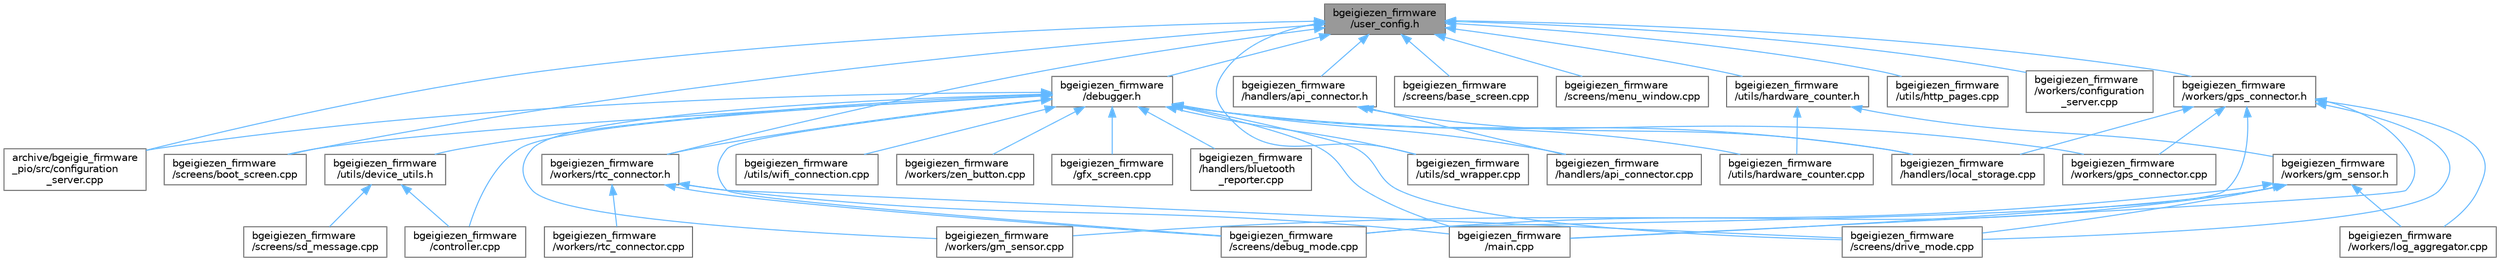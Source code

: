 digraph "bgeigiezen_firmware/user_config.h"
{
 // LATEX_PDF_SIZE
  bgcolor="transparent";
  edge [fontname=Helvetica,fontsize=10,labelfontname=Helvetica,labelfontsize=10];
  node [fontname=Helvetica,fontsize=10,shape=box,height=0.2,width=0.4];
  Node1 [id="Node000001",label="bgeigiezen_firmware\l/user_config.h",height=0.2,width=0.4,color="gray40", fillcolor="grey60", style="filled", fontcolor="black",tooltip=" "];
  Node1 -> Node2 [id="edge52_Node000001_Node000002",dir="back",color="steelblue1",style="solid",tooltip=" "];
  Node2 [id="Node000002",label="archive/bgeigie_firmware\l_pio/src/configuration\l_server.cpp",height=0.2,width=0.4,color="grey40", fillcolor="white", style="filled",URL="$archive_2bgeigie__firmware__pio_2src_2configuration__server_8cpp.html",tooltip=" "];
  Node1 -> Node3 [id="edge53_Node000001_Node000003",dir="back",color="steelblue1",style="solid",tooltip=" "];
  Node3 [id="Node000003",label="bgeigiezen_firmware\l/debugger.h",height=0.2,width=0.4,color="grey40", fillcolor="white", style="filled",URL="$debugger_8h.html",tooltip=" "];
  Node3 -> Node2 [id="edge54_Node000003_Node000002",dir="back",color="steelblue1",style="solid",tooltip=" "];
  Node3 -> Node4 [id="edge55_Node000003_Node000004",dir="back",color="steelblue1",style="solid",tooltip=" "];
  Node4 [id="Node000004",label="bgeigiezen_firmware\l/controller.cpp",height=0.2,width=0.4,color="grey40", fillcolor="white", style="filled",URL="$controller_8cpp.html",tooltip=" "];
  Node3 -> Node5 [id="edge56_Node000003_Node000005",dir="back",color="steelblue1",style="solid",tooltip=" "];
  Node5 [id="Node000005",label="bgeigiezen_firmware\l/gfx_screen.cpp",height=0.2,width=0.4,color="grey40", fillcolor="white", style="filled",URL="$gfx__screen_8cpp.html",tooltip=" "];
  Node3 -> Node6 [id="edge57_Node000003_Node000006",dir="back",color="steelblue1",style="solid",tooltip=" "];
  Node6 [id="Node000006",label="bgeigiezen_firmware\l/handlers/api_connector.cpp",height=0.2,width=0.4,color="grey40", fillcolor="white", style="filled",URL="$api__connector_8cpp.html",tooltip=" "];
  Node3 -> Node7 [id="edge58_Node000003_Node000007",dir="back",color="steelblue1",style="solid",tooltip=" "];
  Node7 [id="Node000007",label="bgeigiezen_firmware\l/handlers/bluetooth\l_reporter.cpp",height=0.2,width=0.4,color="grey40", fillcolor="white", style="filled",URL="$bluetooth__reporter_8cpp.html",tooltip=" "];
  Node3 -> Node8 [id="edge59_Node000003_Node000008",dir="back",color="steelblue1",style="solid",tooltip=" "];
  Node8 [id="Node000008",label="bgeigiezen_firmware\l/handlers/local_storage.cpp",height=0.2,width=0.4,color="grey40", fillcolor="white", style="filled",URL="$local__storage_8cpp.html",tooltip=" "];
  Node3 -> Node9 [id="edge60_Node000003_Node000009",dir="back",color="steelblue1",style="solid",tooltip=" "];
  Node9 [id="Node000009",label="bgeigiezen_firmware\l/main.cpp",height=0.2,width=0.4,color="grey40", fillcolor="white", style="filled",URL="$bgeigiezen__firmware_2main_8cpp.html",tooltip=" "];
  Node3 -> Node10 [id="edge61_Node000003_Node000010",dir="back",color="steelblue1",style="solid",tooltip=" "];
  Node10 [id="Node000010",label="bgeigiezen_firmware\l/screens/boot_screen.cpp",height=0.2,width=0.4,color="grey40", fillcolor="white", style="filled",URL="$boot__screen_8cpp.html",tooltip=" "];
  Node3 -> Node11 [id="edge62_Node000003_Node000011",dir="back",color="steelblue1",style="solid",tooltip=" "];
  Node11 [id="Node000011",label="bgeigiezen_firmware\l/screens/debug_mode.cpp",height=0.2,width=0.4,color="grey40", fillcolor="white", style="filled",URL="$debug__mode_8cpp.html",tooltip=" "];
  Node3 -> Node12 [id="edge63_Node000003_Node000012",dir="back",color="steelblue1",style="solid",tooltip=" "];
  Node12 [id="Node000012",label="bgeigiezen_firmware\l/screens/drive_mode.cpp",height=0.2,width=0.4,color="grey40", fillcolor="white", style="filled",URL="$drive__mode_8cpp.html",tooltip=" "];
  Node3 -> Node13 [id="edge64_Node000003_Node000013",dir="back",color="steelblue1",style="solid",tooltip=" "];
  Node13 [id="Node000013",label="bgeigiezen_firmware\l/utils/device_utils.h",height=0.2,width=0.4,color="grey40", fillcolor="white", style="filled",URL="$device__utils_8h.html",tooltip=" "];
  Node13 -> Node4 [id="edge65_Node000013_Node000004",dir="back",color="steelblue1",style="solid",tooltip=" "];
  Node13 -> Node14 [id="edge66_Node000013_Node000014",dir="back",color="steelblue1",style="solid",tooltip=" "];
  Node14 [id="Node000014",label="bgeigiezen_firmware\l/screens/sd_message.cpp",height=0.2,width=0.4,color="grey40", fillcolor="white", style="filled",URL="$sd__message_8cpp.html",tooltip=" "];
  Node3 -> Node15 [id="edge67_Node000003_Node000015",dir="back",color="steelblue1",style="solid",tooltip=" "];
  Node15 [id="Node000015",label="bgeigiezen_firmware\l/utils/hardware_counter.cpp",height=0.2,width=0.4,color="grey40", fillcolor="white", style="filled",URL="$hardware__counter_8cpp.html",tooltip=" "];
  Node3 -> Node16 [id="edge68_Node000003_Node000016",dir="back",color="steelblue1",style="solid",tooltip=" "];
  Node16 [id="Node000016",label="bgeigiezen_firmware\l/utils/sd_wrapper.cpp",height=0.2,width=0.4,color="grey40", fillcolor="white", style="filled",URL="$sd__wrapper_8cpp.html",tooltip=" "];
  Node3 -> Node17 [id="edge69_Node000003_Node000017",dir="back",color="steelblue1",style="solid",tooltip=" "];
  Node17 [id="Node000017",label="bgeigiezen_firmware\l/utils/wifi_connection.cpp",height=0.2,width=0.4,color="grey40", fillcolor="white", style="filled",URL="$bgeigiezen__firmware_2utils_2wifi__connection_8cpp.html",tooltip=" "];
  Node3 -> Node18 [id="edge70_Node000003_Node000018",dir="back",color="steelblue1",style="solid",tooltip=" "];
  Node18 [id="Node000018",label="bgeigiezen_firmware\l/workers/gm_sensor.cpp",height=0.2,width=0.4,color="grey40", fillcolor="white", style="filled",URL="$gm__sensor_8cpp.html",tooltip=" "];
  Node3 -> Node19 [id="edge71_Node000003_Node000019",dir="back",color="steelblue1",style="solid",tooltip=" "];
  Node19 [id="Node000019",label="bgeigiezen_firmware\l/workers/gps_connector.cpp",height=0.2,width=0.4,color="grey40", fillcolor="white", style="filled",URL="$gps__connector_8cpp.html",tooltip=" "];
  Node3 -> Node20 [id="edge72_Node000003_Node000020",dir="back",color="steelblue1",style="solid",tooltip=" "];
  Node20 [id="Node000020",label="bgeigiezen_firmware\l/workers/rtc_connector.h",height=0.2,width=0.4,color="grey40", fillcolor="white", style="filled",URL="$rtc__connector_8h.html",tooltip=" "];
  Node20 -> Node9 [id="edge73_Node000020_Node000009",dir="back",color="steelblue1",style="solid",tooltip=" "];
  Node20 -> Node11 [id="edge74_Node000020_Node000011",dir="back",color="steelblue1",style="solid",tooltip=" "];
  Node20 -> Node12 [id="edge75_Node000020_Node000012",dir="back",color="steelblue1",style="solid",tooltip=" "];
  Node20 -> Node21 [id="edge76_Node000020_Node000021",dir="back",color="steelblue1",style="solid",tooltip=" "];
  Node21 [id="Node000021",label="bgeigiezen_firmware\l/workers/rtc_connector.cpp",height=0.2,width=0.4,color="grey40", fillcolor="white", style="filled",URL="$rtc__connector_8cpp.html",tooltip=" "];
  Node3 -> Node22 [id="edge77_Node000003_Node000022",dir="back",color="steelblue1",style="solid",tooltip=" "];
  Node22 [id="Node000022",label="bgeigiezen_firmware\l/workers/zen_button.cpp",height=0.2,width=0.4,color="grey40", fillcolor="white", style="filled",URL="$zen__button_8cpp.html",tooltip=" "];
  Node1 -> Node23 [id="edge78_Node000001_Node000023",dir="back",color="steelblue1",style="solid",tooltip=" "];
  Node23 [id="Node000023",label="bgeigiezen_firmware\l/handlers/api_connector.h",height=0.2,width=0.4,color="grey40", fillcolor="white", style="filled",URL="$api__connector_8h.html",tooltip=" "];
  Node23 -> Node6 [id="edge79_Node000023_Node000006",dir="back",color="steelblue1",style="solid",tooltip=" "];
  Node23 -> Node8 [id="edge80_Node000023_Node000008",dir="back",color="steelblue1",style="solid",tooltip=" "];
  Node1 -> Node24 [id="edge81_Node000001_Node000024",dir="back",color="steelblue1",style="solid",tooltip=" "];
  Node24 [id="Node000024",label="bgeigiezen_firmware\l/screens/base_screen.cpp",height=0.2,width=0.4,color="grey40", fillcolor="white", style="filled",URL="$base__screen_8cpp.html",tooltip=" "];
  Node1 -> Node10 [id="edge82_Node000001_Node000010",dir="back",color="steelblue1",style="solid",tooltip=" "];
  Node1 -> Node25 [id="edge83_Node000001_Node000025",dir="back",color="steelblue1",style="solid",tooltip=" "];
  Node25 [id="Node000025",label="bgeigiezen_firmware\l/screens/menu_window.cpp",height=0.2,width=0.4,color="grey40", fillcolor="white", style="filled",URL="$menu__window_8cpp.html",tooltip=" "];
  Node1 -> Node26 [id="edge84_Node000001_Node000026",dir="back",color="steelblue1",style="solid",tooltip=" "];
  Node26 [id="Node000026",label="bgeigiezen_firmware\l/utils/hardware_counter.h",height=0.2,width=0.4,color="grey40", fillcolor="white", style="filled",URL="$hardware__counter_8h.html",tooltip=" "];
  Node26 -> Node15 [id="edge85_Node000026_Node000015",dir="back",color="steelblue1",style="solid",tooltip=" "];
  Node26 -> Node27 [id="edge86_Node000026_Node000027",dir="back",color="steelblue1",style="solid",tooltip=" "];
  Node27 [id="Node000027",label="bgeigiezen_firmware\l/workers/gm_sensor.h",height=0.2,width=0.4,color="grey40", fillcolor="white", style="filled",URL="$gm__sensor_8h.html",tooltip=" "];
  Node27 -> Node9 [id="edge87_Node000027_Node000009",dir="back",color="steelblue1",style="solid",tooltip=" "];
  Node27 -> Node11 [id="edge88_Node000027_Node000011",dir="back",color="steelblue1",style="solid",tooltip=" "];
  Node27 -> Node12 [id="edge89_Node000027_Node000012",dir="back",color="steelblue1",style="solid",tooltip=" "];
  Node27 -> Node18 [id="edge90_Node000027_Node000018",dir="back",color="steelblue1",style="solid",tooltip=" "];
  Node27 -> Node28 [id="edge91_Node000027_Node000028",dir="back",color="steelblue1",style="solid",tooltip=" "];
  Node28 [id="Node000028",label="bgeigiezen_firmware\l/workers/log_aggregator.cpp",height=0.2,width=0.4,color="grey40", fillcolor="white", style="filled",URL="$log__aggregator_8cpp.html",tooltip=" "];
  Node1 -> Node29 [id="edge92_Node000001_Node000029",dir="back",color="steelblue1",style="solid",tooltip=" "];
  Node29 [id="Node000029",label="bgeigiezen_firmware\l/utils/http_pages.cpp",height=0.2,width=0.4,color="grey40", fillcolor="white", style="filled",URL="$http__pages_8cpp.html",tooltip=" "];
  Node1 -> Node16 [id="edge93_Node000001_Node000016",dir="back",color="steelblue1",style="solid",tooltip=" "];
  Node1 -> Node30 [id="edge94_Node000001_Node000030",dir="back",color="steelblue1",style="solid",tooltip=" "];
  Node30 [id="Node000030",label="bgeigiezen_firmware\l/workers/configuration\l_server.cpp",height=0.2,width=0.4,color="grey40", fillcolor="white", style="filled",URL="$bgeigiezen__firmware_2workers_2configuration__server_8cpp.html",tooltip=" "];
  Node1 -> Node31 [id="edge95_Node000001_Node000031",dir="back",color="steelblue1",style="solid",tooltip=" "];
  Node31 [id="Node000031",label="bgeigiezen_firmware\l/workers/gps_connector.h",height=0.2,width=0.4,color="grey40", fillcolor="white", style="filled",URL="$gps__connector_8h.html",tooltip=" "];
  Node31 -> Node8 [id="edge96_Node000031_Node000008",dir="back",color="steelblue1",style="solid",tooltip=" "];
  Node31 -> Node9 [id="edge97_Node000031_Node000009",dir="back",color="steelblue1",style="solid",tooltip=" "];
  Node31 -> Node11 [id="edge98_Node000031_Node000011",dir="back",color="steelblue1",style="solid",tooltip=" "];
  Node31 -> Node12 [id="edge99_Node000031_Node000012",dir="back",color="steelblue1",style="solid",tooltip=" "];
  Node31 -> Node19 [id="edge100_Node000031_Node000019",dir="back",color="steelblue1",style="solid",tooltip=" "];
  Node31 -> Node28 [id="edge101_Node000031_Node000028",dir="back",color="steelblue1",style="solid",tooltip=" "];
  Node1 -> Node20 [id="edge102_Node000001_Node000020",dir="back",color="steelblue1",style="solid",tooltip=" "];
}
